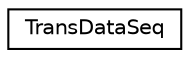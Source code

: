 digraph G
{
  edge [fontname="Helvetica",fontsize="10",labelfontname="Helvetica",labelfontsize="10"];
  node [fontname="Helvetica",fontsize="10",shape=record];
  rankdir=LR;
  Node1 [label="TransDataSeq",height=0.2,width=0.4,color="black", fillcolor="white", style="filled",URL="$d6/d32/structTransDataSeq.html"];
}

